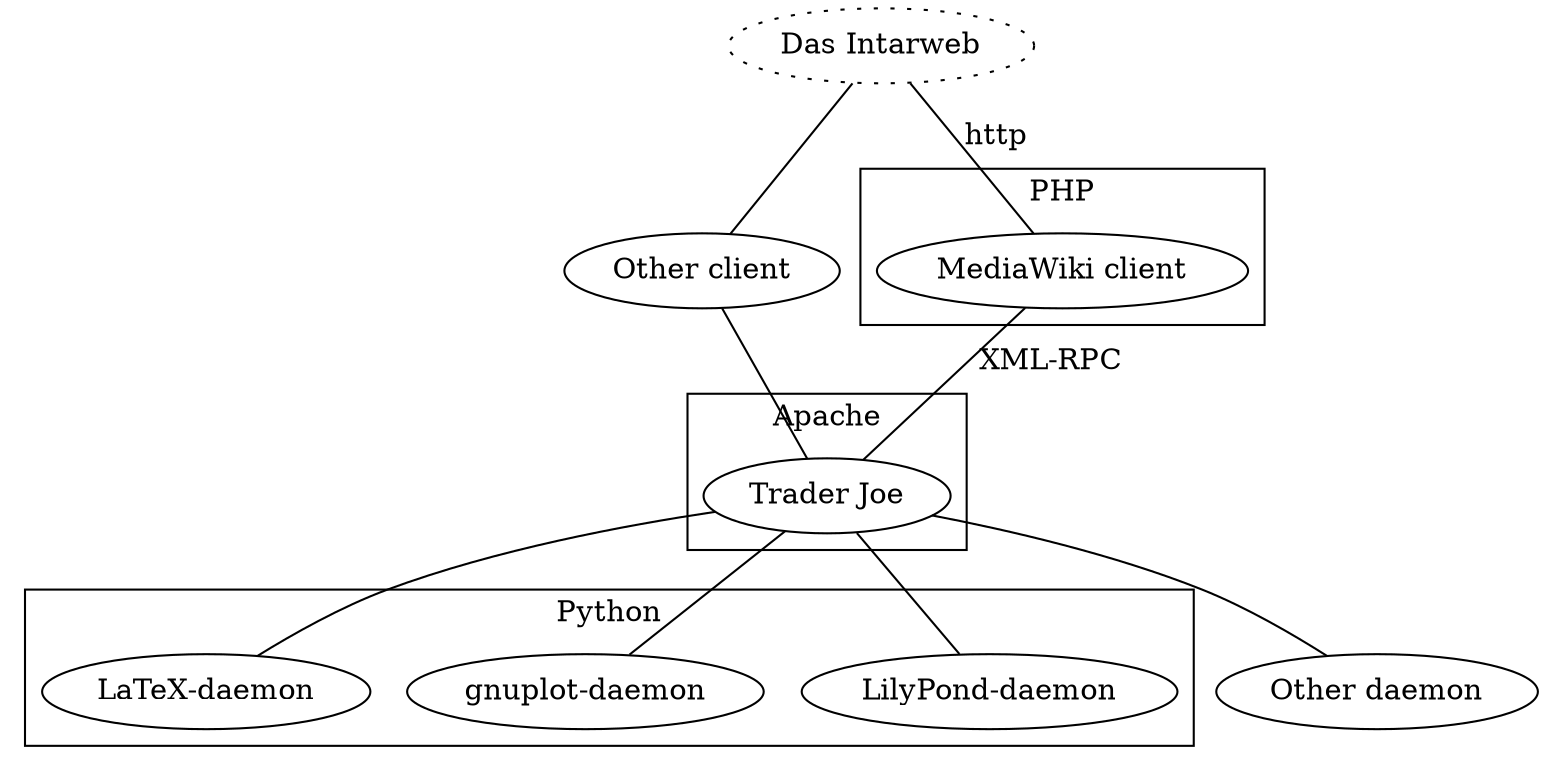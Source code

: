 #!/usr/bin/env fdp
// mod_tex: distributed LaTeX (et al.) rendering over Apache
// Copyright (C) 2007 Peter Danenberg
// See doc/COPYING for details.
digraph wikitex {
        graph [splines=true]
        edge [dir=none]
        net [label="Das Intarweb", style=dotted]
        client [label="Other client"]
        subgraph cluster_php {
                graph [label="PHP"]
                mediawiki [label="MediaWiki client"]
        }
        subgraph cluster_apache {
                graph [label="Apache"]
                handler [label="Trader Joe"]
        }
        subgraph cluster_python {
                graph [label="Python"]
                latex [label="LaTeX-daemon"]
                gnuplot [label="gnuplot-daemon"]
                lilypond [label="LilyPond-daemon"]
        }
        daemon [label="Other daemon"]
        net -> mediawiki [label="http"]
        net -> client
        mediawiki -> handler [label="XML-RPC"]
        client -> handler
        handler -> latex
        handler -> gnuplot
        handler -> lilypond
        handler -> daemon
}
